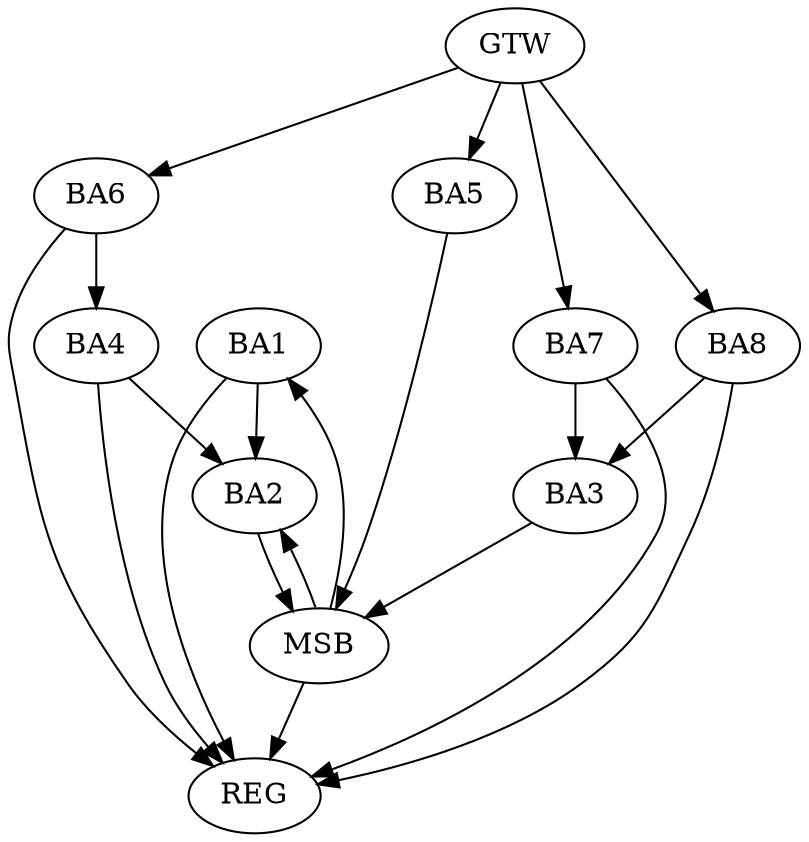 strict digraph G {
  BA1 [ label="BA1" ];
  BA2 [ label="BA2" ];
  BA3 [ label="BA3" ];
  BA4 [ label="BA4" ];
  BA5 [ label="BA5" ];
  BA6 [ label="BA6" ];
  BA7 [ label="BA7" ];
  BA8 [ label="BA8" ];
  GTW [ label="GTW" ];
  REG [ label="REG" ];
  MSB [ label="MSB" ];
  BA1 -> BA2;
  BA4 -> BA2;
  BA6 -> BA4;
  BA7 -> BA3;
  BA8 -> BA3;
  GTW -> BA5;
  GTW -> BA6;
  GTW -> BA7;
  GTW -> BA8;
  BA1 -> REG;
  BA4 -> REG;
  BA6 -> REG;
  BA7 -> REG;
  BA8 -> REG;
  BA2 -> MSB;
  MSB -> BA1;
  MSB -> REG;
  BA3 -> MSB;
  MSB -> BA2;
  BA5 -> MSB;
}
